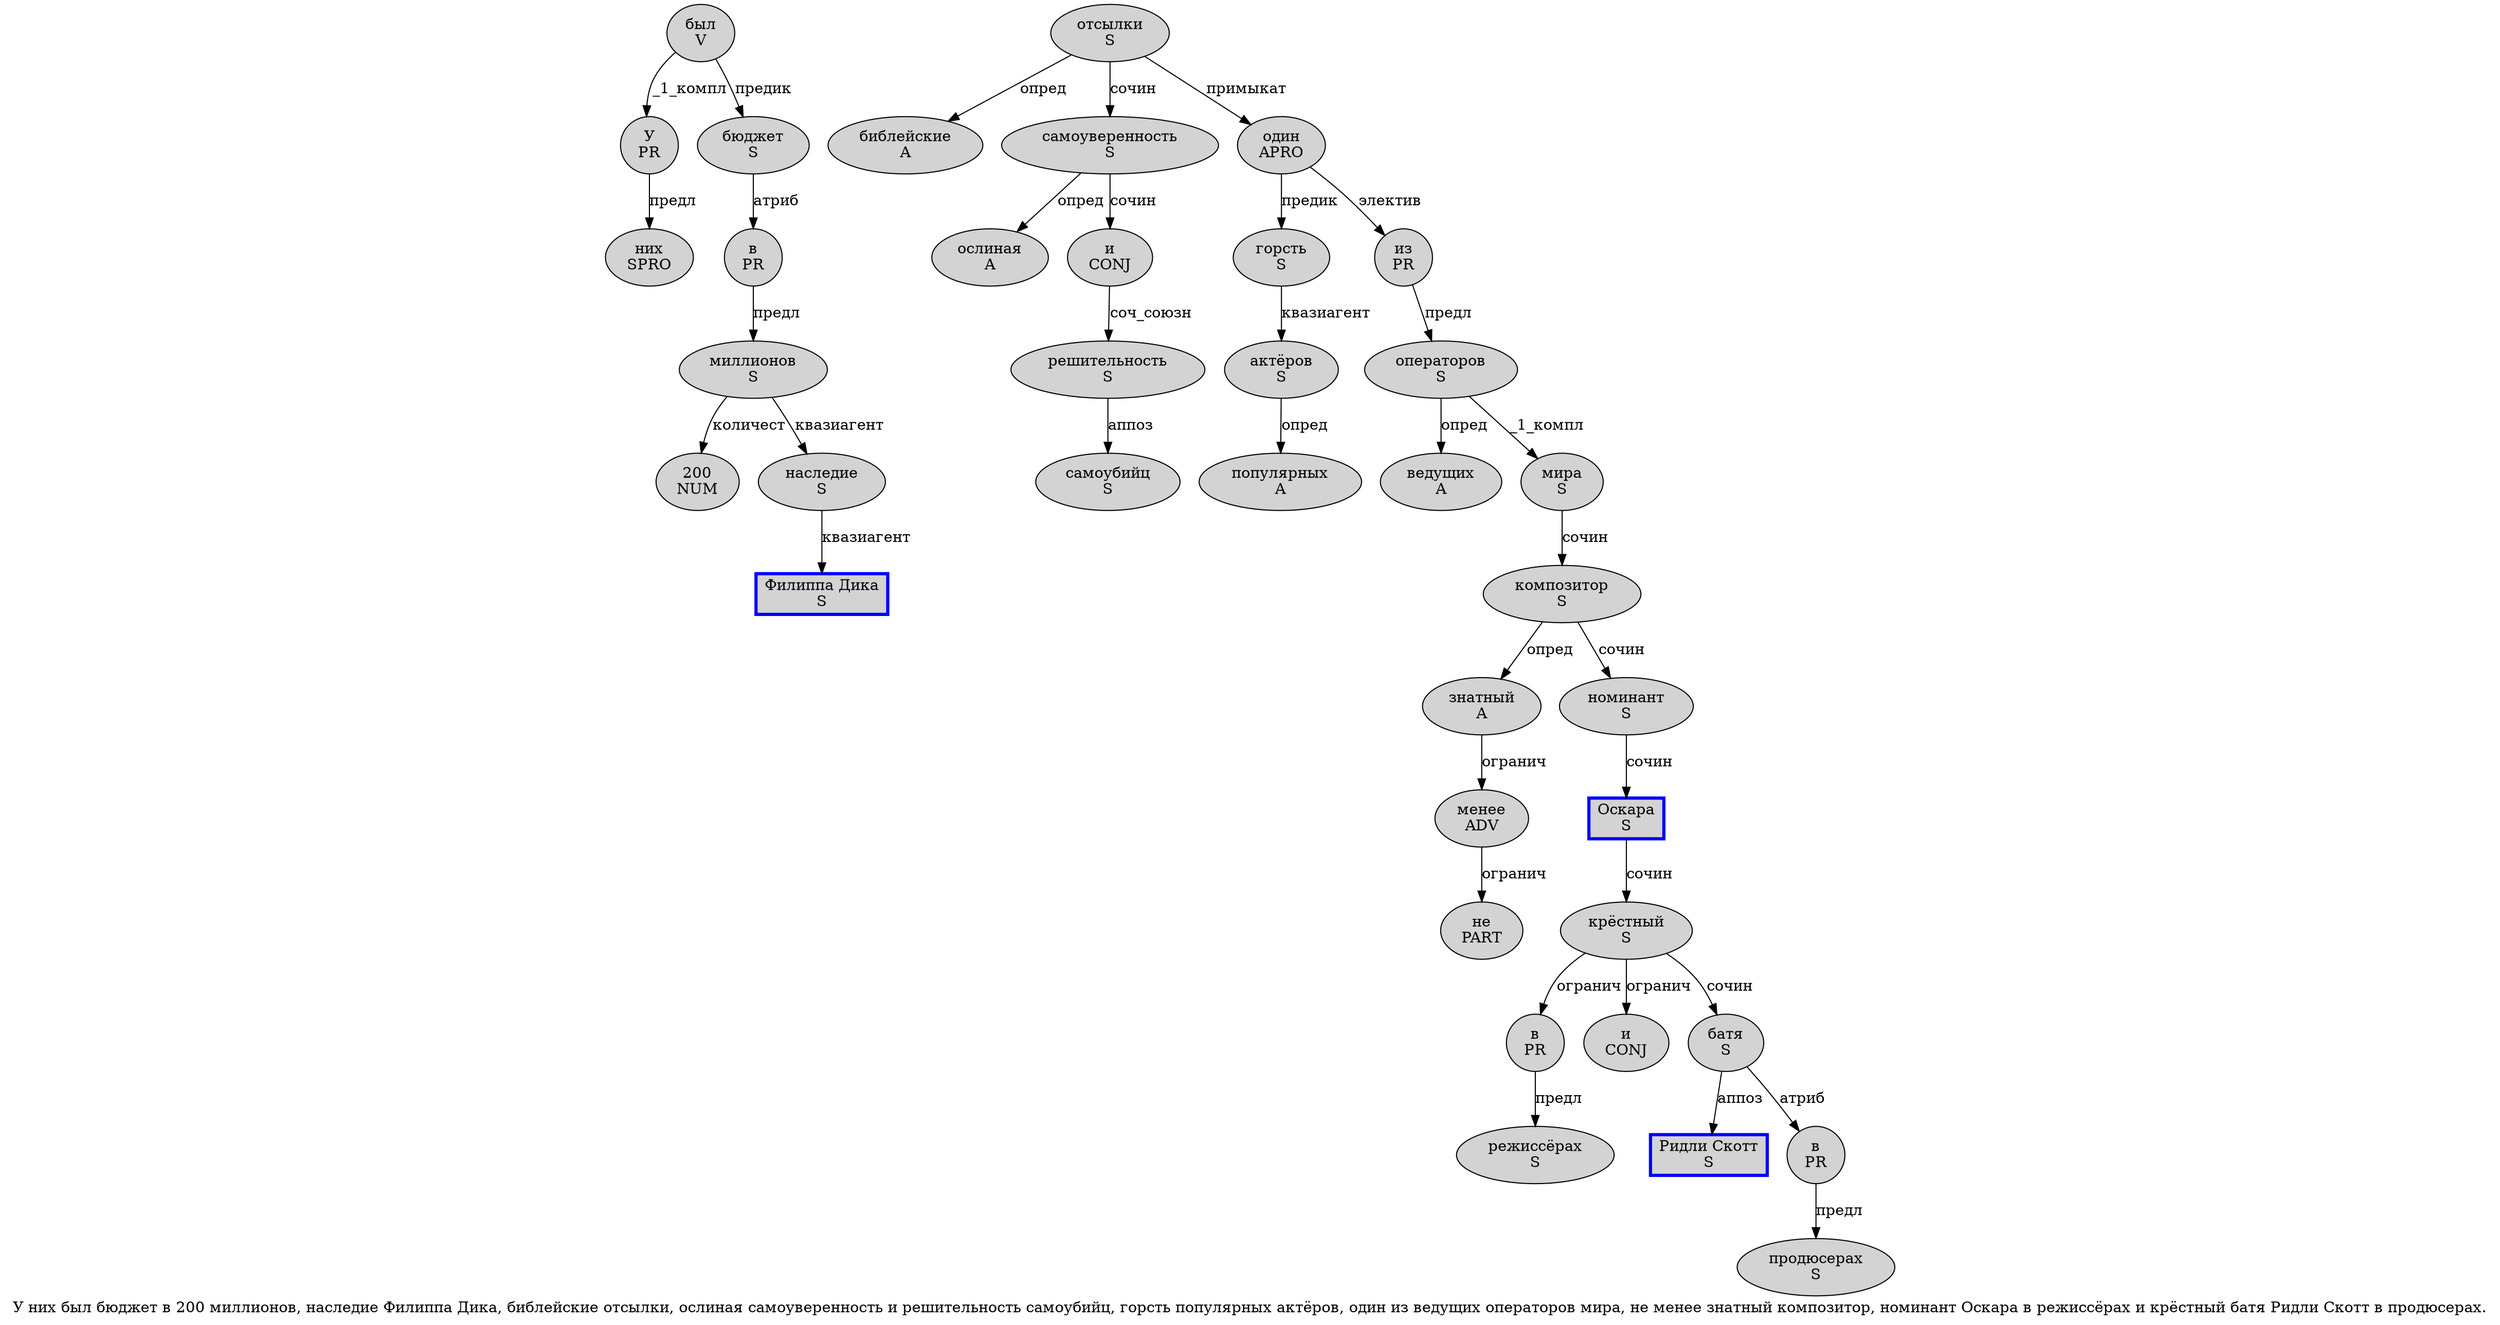 digraph SENTENCE_2728 {
	graph [label="У них был бюджет в 200 миллионов, наследие Филиппа Дика, библейские отсылки, ослиная самоуверенность и решительность самоубийц, горсть популярных актёров, один из ведущих операторов мира, не менее знатный композитор, номинант Оскара в режиссёрах и крёстный батя Ридли Скотт в продюсерах."]
	node [style=filled]
		0 [label="У
PR" color="" fillcolor=lightgray penwidth=1 shape=ellipse]
		1 [label="них
SPRO" color="" fillcolor=lightgray penwidth=1 shape=ellipse]
		2 [label="был
V" color="" fillcolor=lightgray penwidth=1 shape=ellipse]
		3 [label="бюджет
S" color="" fillcolor=lightgray penwidth=1 shape=ellipse]
		4 [label="в
PR" color="" fillcolor=lightgray penwidth=1 shape=ellipse]
		5 [label="200
NUM" color="" fillcolor=lightgray penwidth=1 shape=ellipse]
		6 [label="миллионов
S" color="" fillcolor=lightgray penwidth=1 shape=ellipse]
		8 [label="наследие
S" color="" fillcolor=lightgray penwidth=1 shape=ellipse]
		9 [label="Филиппа Дика
S" color=blue fillcolor=lightgray penwidth=3 shape=box]
		11 [label="библейские
A" color="" fillcolor=lightgray penwidth=1 shape=ellipse]
		12 [label="отсылки
S" color="" fillcolor=lightgray penwidth=1 shape=ellipse]
		14 [label="ослиная
A" color="" fillcolor=lightgray penwidth=1 shape=ellipse]
		15 [label="самоуверенность
S" color="" fillcolor=lightgray penwidth=1 shape=ellipse]
		16 [label="и
CONJ" color="" fillcolor=lightgray penwidth=1 shape=ellipse]
		17 [label="решительность
S" color="" fillcolor=lightgray penwidth=1 shape=ellipse]
		18 [label="самоубийц
S" color="" fillcolor=lightgray penwidth=1 shape=ellipse]
		20 [label="горсть
S" color="" fillcolor=lightgray penwidth=1 shape=ellipse]
		21 [label="популярных
A" color="" fillcolor=lightgray penwidth=1 shape=ellipse]
		22 [label="актёров
S" color="" fillcolor=lightgray penwidth=1 shape=ellipse]
		24 [label="один
APRO" color="" fillcolor=lightgray penwidth=1 shape=ellipse]
		25 [label="из
PR" color="" fillcolor=lightgray penwidth=1 shape=ellipse]
		26 [label="ведущих
A" color="" fillcolor=lightgray penwidth=1 shape=ellipse]
		27 [label="операторов
S" color="" fillcolor=lightgray penwidth=1 shape=ellipse]
		28 [label="мира
S" color="" fillcolor=lightgray penwidth=1 shape=ellipse]
		30 [label="не
PART" color="" fillcolor=lightgray penwidth=1 shape=ellipse]
		31 [label="менее
ADV" color="" fillcolor=lightgray penwidth=1 shape=ellipse]
		32 [label="знатный
A" color="" fillcolor=lightgray penwidth=1 shape=ellipse]
		33 [label="композитор
S" color="" fillcolor=lightgray penwidth=1 shape=ellipse]
		35 [label="номинант
S" color="" fillcolor=lightgray penwidth=1 shape=ellipse]
		36 [label="Оскара
S" color=blue fillcolor=lightgray penwidth=3 shape=box]
		37 [label="в
PR" color="" fillcolor=lightgray penwidth=1 shape=ellipse]
		38 [label="режиссёрах
S" color="" fillcolor=lightgray penwidth=1 shape=ellipse]
		39 [label="и
CONJ" color="" fillcolor=lightgray penwidth=1 shape=ellipse]
		40 [label="крёстный
S" color="" fillcolor=lightgray penwidth=1 shape=ellipse]
		41 [label="батя
S" color="" fillcolor=lightgray penwidth=1 shape=ellipse]
		42 [label="Ридли Скотт
S" color=blue fillcolor=lightgray penwidth=3 shape=box]
		43 [label="в
PR" color="" fillcolor=lightgray penwidth=1 shape=ellipse]
		44 [label="продюсерах
S" color="" fillcolor=lightgray penwidth=1 shape=ellipse]
			35 -> 36 [label="сочин"]
			32 -> 31 [label="огранич"]
			16 -> 17 [label="соч_союзн"]
			4 -> 6 [label="предл"]
			37 -> 38 [label="предл"]
			22 -> 21 [label="опред"]
			8 -> 9 [label="квазиагент"]
			31 -> 30 [label="огранич"]
			17 -> 18 [label="аппоз"]
			20 -> 22 [label="квазиагент"]
			15 -> 14 [label="опред"]
			15 -> 16 [label="сочин"]
			27 -> 26 [label="опред"]
			27 -> 28 [label="_1_компл"]
			25 -> 27 [label="предл"]
			24 -> 20 [label="предик"]
			24 -> 25 [label="электив"]
			12 -> 11 [label="опред"]
			12 -> 15 [label="сочин"]
			12 -> 24 [label="примыкат"]
			2 -> 0 [label="_1_компл"]
			2 -> 3 [label="предик"]
			0 -> 1 [label="предл"]
			6 -> 5 [label="количест"]
			6 -> 8 [label="квазиагент"]
			41 -> 42 [label="аппоз"]
			41 -> 43 [label="атриб"]
			28 -> 33 [label="сочин"]
			36 -> 40 [label="сочин"]
			40 -> 37 [label="огранич"]
			40 -> 39 [label="огранич"]
			40 -> 41 [label="сочин"]
			33 -> 32 [label="опред"]
			33 -> 35 [label="сочин"]
			43 -> 44 [label="предл"]
			3 -> 4 [label="атриб"]
}